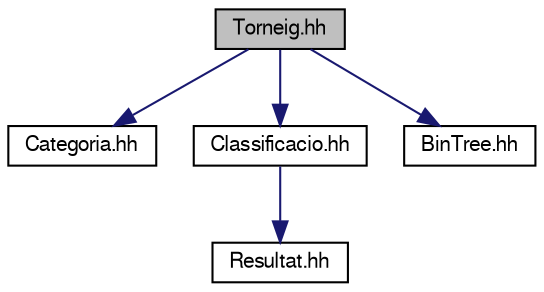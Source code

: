 digraph "Torneig.hh"
{
 // LATEX_PDF_SIZE
  edge [fontname="FreeSans",fontsize="10",labelfontname="FreeSans",labelfontsize="10"];
  node [fontname="FreeSans",fontsize="10",shape=record];
  Node1 [label="Torneig.hh",height=0.2,width=0.4,color="black", fillcolor="grey75", style="filled", fontcolor="black",tooltip="Especificació de la classe Torneig.aaaa."];
  Node1 -> Node2 [color="midnightblue",fontsize="10",style="solid"];
  Node2 [label="Categoria.hh",height=0.2,width=0.4,color="black", fillcolor="white", style="filled",URL="$_categoria_8hh.html",tooltip="Especificació de l'estructura categoria."];
  Node1 -> Node3 [color="midnightblue",fontsize="10",style="solid"];
  Node3 [label="Classificacio.hh",height=0.2,width=0.4,color="black", fillcolor="white", style="filled",URL="$_classificacio_8hh.html",tooltip=" "];
  Node3 -> Node4 [color="midnightblue",fontsize="10",style="solid"];
  Node4 [label="Resultat.hh",height=0.2,width=0.4,color="black", fillcolor="white", style="filled",URL="$_resultat_8hh.html",tooltip="Especificació de la estructura Resultat."];
  Node1 -> Node5 [color="midnightblue",fontsize="10",style="solid"];
  Node5 [label="BinTree.hh",height=0.2,width=0.4,color="black", fillcolor="white", style="filled",URL="$_bin_tree_8hh.html",tooltip=" "];
}

